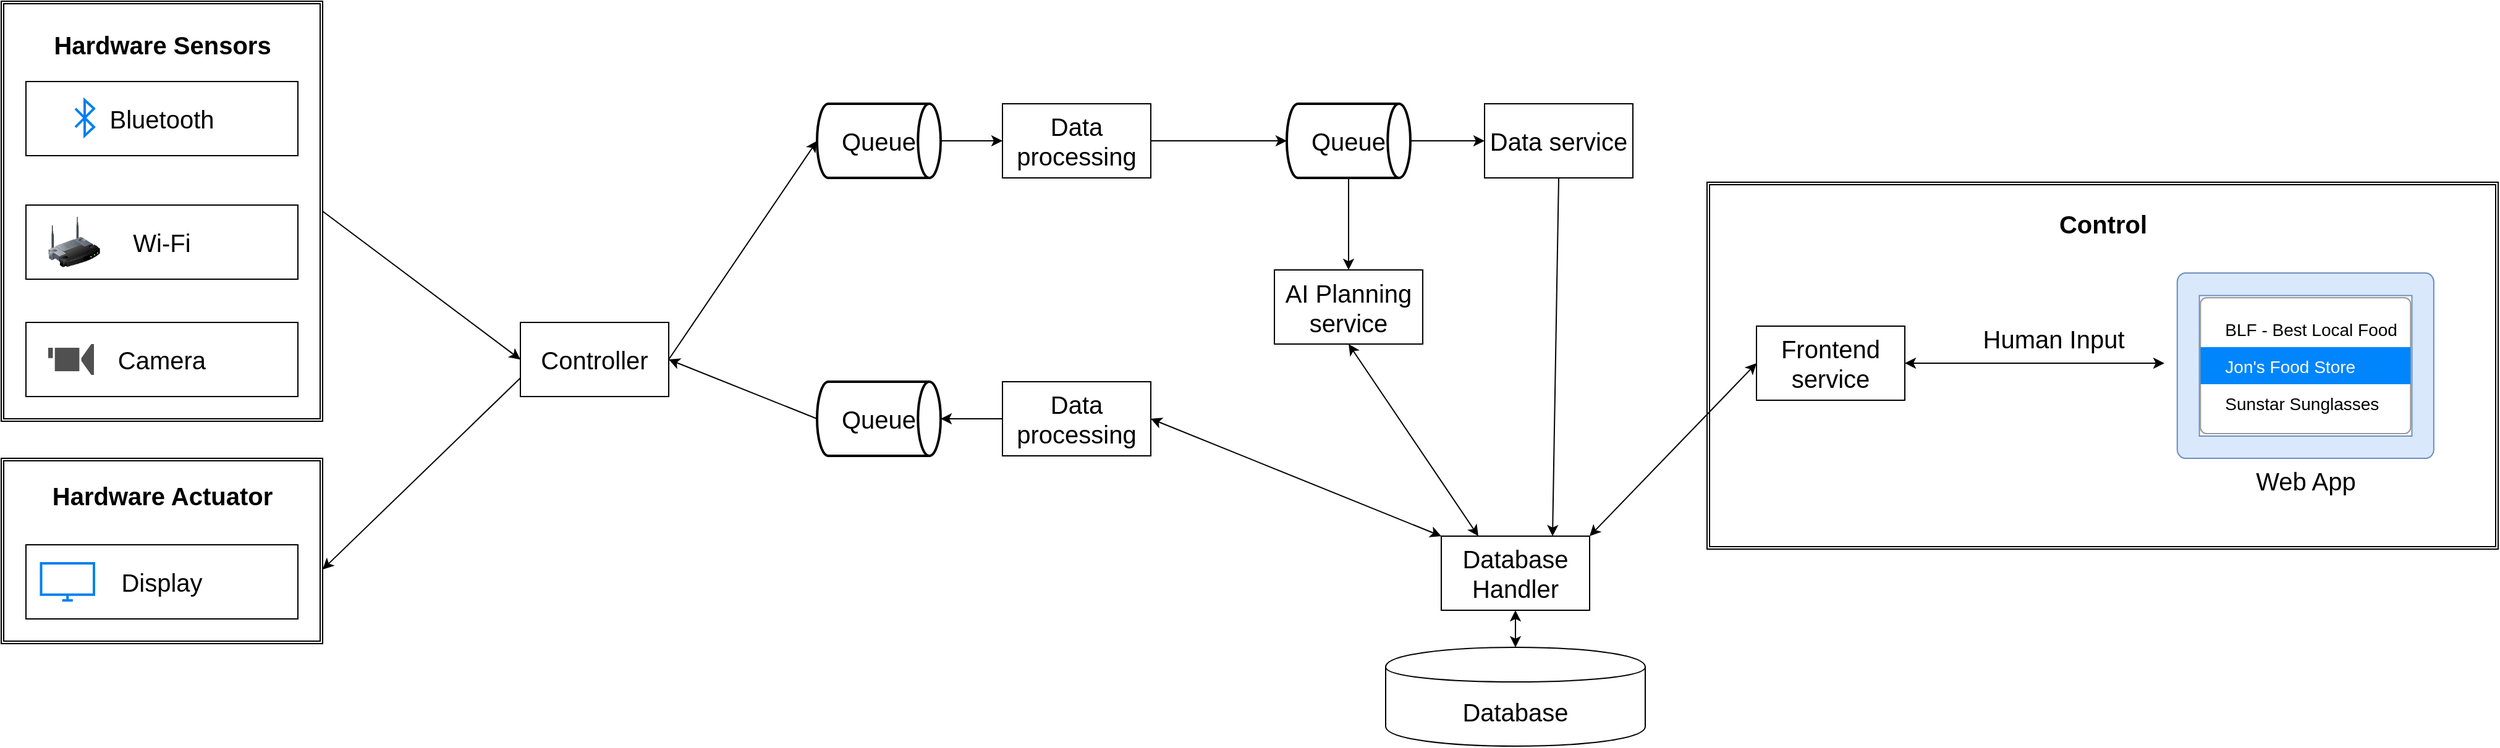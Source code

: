 <mxfile version="13.3.9" type="device"><diagram id="7mcNRXjc0NraGpx_m4gp" name="Page-1"><mxGraphModel dx="2844" dy="1490" grid="1" gridSize="20" guides="1" tooltips="1" connect="1" arrows="1" fold="1" page="1" pageScale="1" pageWidth="2336" pageHeight="1654" math="0" shadow="0"><root><mxCell id="0"/><mxCell id="1" parent="0"/><mxCell id="kzh_-9Oiedb4wemS-IFL-35" value="" style="shape=ext;double=1;rounded=0;whiteSpace=wrap;html=1;fontSize=20;" vertex="1" parent="1"><mxGeometry x="1420" y="326.5" width="640" height="297" as="geometry"/></mxCell><mxCell id="3SHRTboqrRlh6UkR22-T-19" value="" style="shape=ext;double=1;rounded=0;whiteSpace=wrap;html=1;fontSize=20;" parent="1" vertex="1"><mxGeometry x="40" y="180" width="260" height="340" as="geometry"/></mxCell><mxCell id="3SHRTboqrRlh6UkR22-T-1" value="Bluetooth" style="rounded=0;whiteSpace=wrap;html=1;fontSize=20;align=center;labelPosition=center;verticalLabelPosition=middle;verticalAlign=middle;" parent="1" vertex="1"><mxGeometry x="60" y="245" width="220" height="60" as="geometry"/></mxCell><mxCell id="3SHRTboqrRlh6UkR22-T-2" value="Wi-Fi" style="rounded=0;whiteSpace=wrap;html=1;fontSize=20;" parent="1" vertex="1"><mxGeometry x="60" y="345" width="220" height="60" as="geometry"/></mxCell><mxCell id="3SHRTboqrRlh6UkR22-T-4" value="Camera" style="rounded=0;whiteSpace=wrap;html=1;fontSize=20;" parent="1" vertex="1"><mxGeometry x="60" y="440" width="220" height="60" as="geometry"/></mxCell><mxCell id="3SHRTboqrRlh6UkR22-T-9" value="Hardware Sensors" style="text;strokeColor=none;fillColor=none;html=1;fontSize=20;fontStyle=1;verticalAlign=middle;align=center;" parent="1" vertex="1"><mxGeometry x="125" y="200" width="90" height="30" as="geometry"/></mxCell><mxCell id="3SHRTboqrRlh6UkR22-T-17" value="" style="endArrow=classic;html=1;entryX=0;entryY=0.5;entryDx=0;entryDy=0;exitX=1;exitY=0.5;exitDx=0;exitDy=0;fontSize=20;" parent="1" source="3SHRTboqrRlh6UkR22-T-19" target="3SHRTboqrRlh6UkR22-T-22" edge="1"><mxGeometry width="50" height="50" relative="1" as="geometry"><mxPoint x="320" y="200" as="sourcePoint"/><mxPoint x="410" y="240" as="targetPoint"/></mxGeometry></mxCell><mxCell id="3SHRTboqrRlh6UkR22-T-22" value="Controller" style="rounded=0;whiteSpace=wrap;html=1;fontSize=20;" parent="1" vertex="1"><mxGeometry x="460" y="440" width="120" height="60" as="geometry"/></mxCell><mxCell id="3SHRTboqrRlh6UkR22-T-29" value="Queue" style="strokeWidth=2;html=1;shape=mxgraph.flowchart.direct_data;whiteSpace=wrap;fontSize=20;" parent="1" vertex="1"><mxGeometry x="700" y="263" width="100" height="60" as="geometry"/></mxCell><mxCell id="3SHRTboqrRlh6UkR22-T-32" value="" style="endArrow=classic;html=1;exitX=1;exitY=0.5;exitDx=0;exitDy=0;entryX=0;entryY=0.5;entryDx=0;entryDy=0;entryPerimeter=0;fontSize=20;" parent="1" source="3SHRTboqrRlh6UkR22-T-22" target="3SHRTboqrRlh6UkR22-T-29" edge="1"><mxGeometry width="50" height="50" relative="1" as="geometry"><mxPoint x="600" y="261.5" as="sourcePoint"/><mxPoint x="780" y="121.5" as="targetPoint"/></mxGeometry></mxCell><mxCell id="3SHRTboqrRlh6UkR22-T-34" value="Database Handler" style="rounded=0;whiteSpace=wrap;html=1;fontSize=20;" parent="1" vertex="1"><mxGeometry x="1205" y="613" width="120" height="60" as="geometry"/></mxCell><mxCell id="3SHRTboqrRlh6UkR22-T-35" value="Database" style="shape=cylinder;whiteSpace=wrap;html=1;boundedLbl=1;backgroundOutline=1;fontSize=20;" parent="1" vertex="1"><mxGeometry x="1160" y="703" width="210" height="80" as="geometry"/></mxCell><mxCell id="3SHRTboqrRlh6UkR22-T-36" value="Frontend service" style="rounded=0;whiteSpace=wrap;html=1;fontSize=20;" parent="1" vertex="1"><mxGeometry x="1460" y="443" width="120" height="60" as="geometry"/></mxCell><mxCell id="3SHRTboqrRlh6UkR22-T-38" value="Web App" style="aspect=fixed;pointerEvents=1;shadow=0;dashed=0;html=1;strokeColor=#6c8ebf;labelPosition=center;verticalLabelPosition=bottom;verticalAlign=top;align=center;fillColor=#dae8fc;shape=mxgraph.mscae.enterprise.performance_monitor;fontSize=20;" parent="1" vertex="1"><mxGeometry x="1800" y="400" width="208.33" height="150" as="geometry"/></mxCell><mxCell id="3SHRTboqrRlh6UkR22-T-49" value="" style="edgeStyle=orthogonalEdgeStyle;rounded=0;orthogonalLoop=1;jettySize=auto;html=1;fontSize=20;entryX=0;entryY=0.5;entryDx=0;entryDy=0;exitX=1;exitY=0.5;exitDx=0;exitDy=0;exitPerimeter=0;" parent="1" source="3SHRTboqrRlh6UkR22-T-29" target="3SHRTboqrRlh6UkR22-T-45" edge="1"><mxGeometry relative="1" as="geometry"><mxPoint x="800" y="333" as="sourcePoint"/></mxGeometry></mxCell><mxCell id="3SHRTboqrRlh6UkR22-T-45" value="Data processing" style="rounded=0;whiteSpace=wrap;html=1;fontSize=20;" parent="1" vertex="1"><mxGeometry x="850" y="263" width="120" height="60" as="geometry"/></mxCell><mxCell id="3SHRTboqrRlh6UkR22-T-46" value="Data service" style="rounded=0;whiteSpace=wrap;html=1;fontSize=20;" parent="1" vertex="1"><mxGeometry x="1240" y="263" width="120" height="60" as="geometry"/></mxCell><mxCell id="3SHRTboqrRlh6UkR22-T-73" style="edgeStyle=orthogonalEdgeStyle;rounded=0;orthogonalLoop=1;jettySize=auto;html=1;exitX=1;exitY=0.5;exitDx=0;exitDy=0;exitPerimeter=0;entryX=0;entryY=0.5;entryDx=0;entryDy=0;fontSize=20;" parent="1" source="3SHRTboqrRlh6UkR22-T-48" target="3SHRTboqrRlh6UkR22-T-46" edge="1"><mxGeometry relative="1" as="geometry"/></mxCell><mxCell id="3SHRTboqrRlh6UkR22-T-48" value="Queue" style="strokeWidth=2;html=1;shape=mxgraph.flowchart.direct_data;whiteSpace=wrap;fontSize=20;" parent="1" vertex="1"><mxGeometry x="1080" y="263" width="100" height="60" as="geometry"/></mxCell><mxCell id="3SHRTboqrRlh6UkR22-T-50" value="" style="edgeStyle=orthogonalEdgeStyle;rounded=0;orthogonalLoop=1;jettySize=auto;html=1;fontSize=20;exitX=1;exitY=0.5;exitDx=0;exitDy=0;entryX=0;entryY=0.5;entryDx=0;entryDy=0;entryPerimeter=0;" parent="1" source="3SHRTboqrRlh6UkR22-T-45" target="3SHRTboqrRlh6UkR22-T-48" edge="1"><mxGeometry relative="1" as="geometry"><mxPoint x="860.0" y="303" as="sourcePoint"/><mxPoint x="810.0" y="303" as="targetPoint"/></mxGeometry></mxCell><mxCell id="3SHRTboqrRlh6UkR22-T-54" value="" style="endArrow=classic;html=1;fontSize=20;exitX=0.5;exitY=1;exitDx=0;exitDy=0;entryX=0.75;entryY=0;entryDx=0;entryDy=0;" parent="1" source="3SHRTboqrRlh6UkR22-T-46" edge="1" target="3SHRTboqrRlh6UkR22-T-34"><mxGeometry width="50" height="50" relative="1" as="geometry"><mxPoint x="1070" y="623" as="sourcePoint"/><mxPoint x="1265" y="613" as="targetPoint"/></mxGeometry></mxCell><mxCell id="3SHRTboqrRlh6UkR22-T-55" value="" style="endArrow=classic;startArrow=classic;html=1;fontSize=20;entryX=0.5;entryY=1;entryDx=0;entryDy=0;exitX=0.5;exitY=0;exitDx=0;exitDy=0;" parent="1" source="3SHRTboqrRlh6UkR22-T-35" target="3SHRTboqrRlh6UkR22-T-34" edge="1"><mxGeometry width="50" height="50" relative="1" as="geometry"><mxPoint x="1070" y="623" as="sourcePoint"/><mxPoint x="1120" y="573" as="targetPoint"/></mxGeometry></mxCell><mxCell id="3SHRTboqrRlh6UkR22-T-61" value="" style="endArrow=classic;startArrow=classic;html=1;fontSize=20;exitX=1;exitY=0;exitDx=0;exitDy=0;entryX=0;entryY=0.5;entryDx=0;entryDy=0;" parent="1" source="3SHRTboqrRlh6UkR22-T-34" target="3SHRTboqrRlh6UkR22-T-36" edge="1"><mxGeometry width="50" height="50" relative="1" as="geometry"><mxPoint x="1070" y="623" as="sourcePoint"/><mxPoint x="1120" y="573" as="targetPoint"/></mxGeometry></mxCell><mxCell id="3SHRTboqrRlh6UkR22-T-62" value="" style="endArrow=classic;startArrow=classic;html=1;fontSize=20;exitX=1;exitY=0.5;exitDx=0;exitDy=0;" parent="1" source="3SHRTboqrRlh6UkR22-T-36" edge="1"><mxGeometry width="50" height="50" relative="1" as="geometry"><mxPoint x="800" y="686" as="sourcePoint"/><mxPoint x="1790" y="473" as="targetPoint"/></mxGeometry></mxCell><mxCell id="twbamjjwFv4taeOZljNA-12" value="Human Input" style="edgeLabel;html=1;align=center;verticalAlign=middle;resizable=0;points=[];fontSize=20;" parent="3SHRTboqrRlh6UkR22-T-62" vertex="1" connectable="0"><mxGeometry x="0.758" y="3" relative="1" as="geometry"><mxPoint x="-64.71" y="-17" as="offset"/></mxGeometry></mxCell><mxCell id="3SHRTboqrRlh6UkR22-T-66" value="AI Planning service" style="rounded=0;whiteSpace=wrap;html=1;fontSize=20;" parent="1" vertex="1"><mxGeometry x="1070" y="397.5" width="120" height="60" as="geometry"/></mxCell><mxCell id="3SHRTboqrRlh6UkR22-T-69" value="" style="endArrow=classic;html=1;fontSize=20;exitX=0.5;exitY=1;exitDx=0;exitDy=0;exitPerimeter=0;entryX=0.5;entryY=0;entryDx=0;entryDy=0;" parent="1" source="3SHRTboqrRlh6UkR22-T-48" target="3SHRTboqrRlh6UkR22-T-66" edge="1"><mxGeometry width="50" height="50" relative="1" as="geometry"><mxPoint x="1070" y="623" as="sourcePoint"/><mxPoint x="1120" y="573" as="targetPoint"/></mxGeometry></mxCell><mxCell id="twbamjjwFv4taeOZljNA-10" value="" style="endArrow=classic;startArrow=classic;html=1;fontSize=20;exitX=0.25;exitY=0;exitDx=0;exitDy=0;entryX=0.5;entryY=1;entryDx=0;entryDy=0;" parent="1" source="3SHRTboqrRlh6UkR22-T-34" target="3SHRTboqrRlh6UkR22-T-66" edge="1"><mxGeometry width="50" height="50" relative="1" as="geometry"><mxPoint x="1285.0" y="633" as="sourcePoint"/><mxPoint x="1440.0" y="463" as="targetPoint"/></mxGeometry></mxCell><mxCell id="kzh_-9Oiedb4wemS-IFL-1" value="" style="html=1;verticalLabelPosition=bottom;align=center;labelBackgroundColor=#ffffff;verticalAlign=top;strokeWidth=2;strokeColor=#0080F0;shadow=0;dashed=0;shape=mxgraph.ios7.icons.bluetooth;pointerEvents=1" vertex="1" parent="1"><mxGeometry x="100" y="260" width="15" height="28.8" as="geometry"/></mxCell><mxCell id="kzh_-9Oiedb4wemS-IFL-2" value="" style="image;html=1;image=img/lib/clip_art/networking/Wireless_Router_128x128.png;align=center;" vertex="1" parent="1"><mxGeometry x="78" y="340" width="42" height="70" as="geometry"/></mxCell><mxCell id="kzh_-9Oiedb4wemS-IFL-3" value="" style="pointerEvents=1;shadow=0;dashed=0;html=1;strokeColor=none;fillColor=#505050;labelPosition=center;verticalLabelPosition=bottom;verticalAlign=top;outlineConnect=0;align=center;shape=mxgraph.office.devices.video_camera;" vertex="1" parent="1"><mxGeometry x="78" y="457.5" width="37" height="25" as="geometry"/></mxCell><mxCell id="kzh_-9Oiedb4wemS-IFL-4" value="" style="shape=ext;double=1;rounded=0;whiteSpace=wrap;html=1;fontSize=20;" vertex="1" parent="1"><mxGeometry x="40" y="550" width="260" height="150" as="geometry"/></mxCell><mxCell id="kzh_-9Oiedb4wemS-IFL-5" value="Hardware Actuator" style="text;strokeColor=none;fillColor=none;html=1;fontSize=20;fontStyle=1;verticalAlign=middle;align=center;" vertex="1" parent="1"><mxGeometry x="125" y="565" width="90" height="30" as="geometry"/></mxCell><mxCell id="kzh_-9Oiedb4wemS-IFL-6" value="Display" style="rounded=0;whiteSpace=wrap;html=1;fontSize=20;align=center;labelPosition=center;verticalLabelPosition=middle;verticalAlign=middle;" vertex="1" parent="1"><mxGeometry x="60" y="620" width="220" height="60" as="geometry"/></mxCell><mxCell id="kzh_-9Oiedb4wemS-IFL-7" style="edgeStyle=orthogonalEdgeStyle;rounded=0;orthogonalLoop=1;jettySize=auto;html=1;exitX=0.5;exitY=1;exitDx=0;exitDy=0;" edge="1" parent="1" source="kzh_-9Oiedb4wemS-IFL-4" target="kzh_-9Oiedb4wemS-IFL-4"><mxGeometry relative="1" as="geometry"/></mxCell><mxCell id="kzh_-9Oiedb4wemS-IFL-8" value="" style="html=1;verticalLabelPosition=bottom;align=center;labelBackgroundColor=#ffffff;verticalAlign=top;strokeWidth=2;strokeColor=#0080F0;shadow=0;dashed=0;shape=mxgraph.ios7.icons.monitor;" vertex="1" parent="1"><mxGeometry x="72.25" y="635" width="42.75" height="30" as="geometry"/></mxCell><mxCell id="kzh_-9Oiedb4wemS-IFL-10" value="" style="endArrow=classic;html=1;entryX=1;entryY=0.6;entryDx=0;entryDy=0;exitX=0;exitY=0.75;exitDx=0;exitDy=0;fontSize=20;entryPerimeter=0;" edge="1" parent="1" source="3SHRTboqrRlh6UkR22-T-22" target="kzh_-9Oiedb4wemS-IFL-4"><mxGeometry width="50" height="50" relative="1" as="geometry"><mxPoint x="300" y="655" as="sourcePoint"/><mxPoint x="460" y="775" as="targetPoint"/></mxGeometry></mxCell><mxCell id="kzh_-9Oiedb4wemS-IFL-11" value="Queue" style="strokeWidth=2;html=1;shape=mxgraph.flowchart.direct_data;whiteSpace=wrap;fontSize=20;" vertex="1" parent="1"><mxGeometry x="700" y="488" width="100" height="60" as="geometry"/></mxCell><mxCell id="kzh_-9Oiedb4wemS-IFL-12" value="" style="endArrow=classic;html=1;exitX=0;exitY=0.5;exitDx=0;exitDy=0;entryX=1;entryY=0.5;entryDx=0;entryDy=0;fontSize=20;exitPerimeter=0;" edge="1" parent="1" source="kzh_-9Oiedb4wemS-IFL-11" target="3SHRTboqrRlh6UkR22-T-22"><mxGeometry width="50" height="50" relative="1" as="geometry"><mxPoint x="580" y="780" as="sourcePoint"/><mxPoint x="700" y="603" as="targetPoint"/></mxGeometry></mxCell><mxCell id="kzh_-9Oiedb4wemS-IFL-13" value="Data processing" style="rounded=0;whiteSpace=wrap;html=1;fontSize=20;" vertex="1" parent="1"><mxGeometry x="850" y="488" width="120" height="60" as="geometry"/></mxCell><mxCell id="kzh_-9Oiedb4wemS-IFL-26" value="" style="html=1;shadow=0;dashed=0;shape=mxgraph.bootstrap.rrect;rSize=5;fillColor=#ffffff;strokeColor=#999999;align=center;" vertex="1" parent="1"><mxGeometry x="1819.16" y="420" width="170" height="110" as="geometry"/></mxCell><mxCell id="kzh_-9Oiedb4wemS-IFL-27" value="BLF - Best Local Food" style="fillColor=none;strokeColor=none;align=left;spacing=20;fontSize=14;" vertex="1" parent="kzh_-9Oiedb4wemS-IFL-26"><mxGeometry width="170" height="30" relative="1" as="geometry"><mxPoint y="10" as="offset"/></mxGeometry></mxCell><mxCell id="kzh_-9Oiedb4wemS-IFL-28" value="Jon's Food Store" style="fillColor=#0085FC;strokeColor=none;fontColor=#ffffff;align=left;spacing=20;fontSize=14;" vertex="1" parent="kzh_-9Oiedb4wemS-IFL-26"><mxGeometry width="170" height="30" relative="1" as="geometry"><mxPoint y="40" as="offset"/></mxGeometry></mxCell><mxCell id="kzh_-9Oiedb4wemS-IFL-29" value="Sunstar Sunglasses" style="fillColor=none;strokeColor=none;align=left;spacing=20;fontSize=14;" vertex="1" parent="kzh_-9Oiedb4wemS-IFL-26"><mxGeometry width="170" height="30" relative="1" as="geometry"><mxPoint y="70" as="offset"/></mxGeometry></mxCell><mxCell id="kzh_-9Oiedb4wemS-IFL-33" value="" style="endArrow=classic;html=1;exitX=0;exitY=0.5;exitDx=0;exitDy=0;entryX=1;entryY=0.5;entryDx=0;entryDy=0;fontSize=20;entryPerimeter=0;" edge="1" parent="1" source="kzh_-9Oiedb4wemS-IFL-13" target="kzh_-9Oiedb4wemS-IFL-11"><mxGeometry width="50" height="50" relative="1" as="geometry"><mxPoint x="900" y="713" as="sourcePoint"/><mxPoint x="780" y="665" as="targetPoint"/></mxGeometry></mxCell><mxCell id="kzh_-9Oiedb4wemS-IFL-34" value="" style="endArrow=classic;startArrow=classic;html=1;fontSize=20;exitX=0;exitY=0;exitDx=0;exitDy=0;entryX=1;entryY=0.5;entryDx=0;entryDy=0;" edge="1" parent="1" source="3SHRTboqrRlh6UkR22-T-34" target="kzh_-9Oiedb4wemS-IFL-13"><mxGeometry width="50" height="50" relative="1" as="geometry"><mxPoint x="1085" y="827" as="sourcePoint"/><mxPoint x="880" y="687" as="targetPoint"/></mxGeometry></mxCell><mxCell id="kzh_-9Oiedb4wemS-IFL-36" value="Control" style="text;strokeColor=none;fillColor=none;html=1;fontSize=20;fontStyle=1;verticalAlign=middle;align=center;" vertex="1" parent="1"><mxGeometry x="1695" y="345" width="90" height="30" as="geometry"/></mxCell></root></mxGraphModel></diagram></mxfile>
